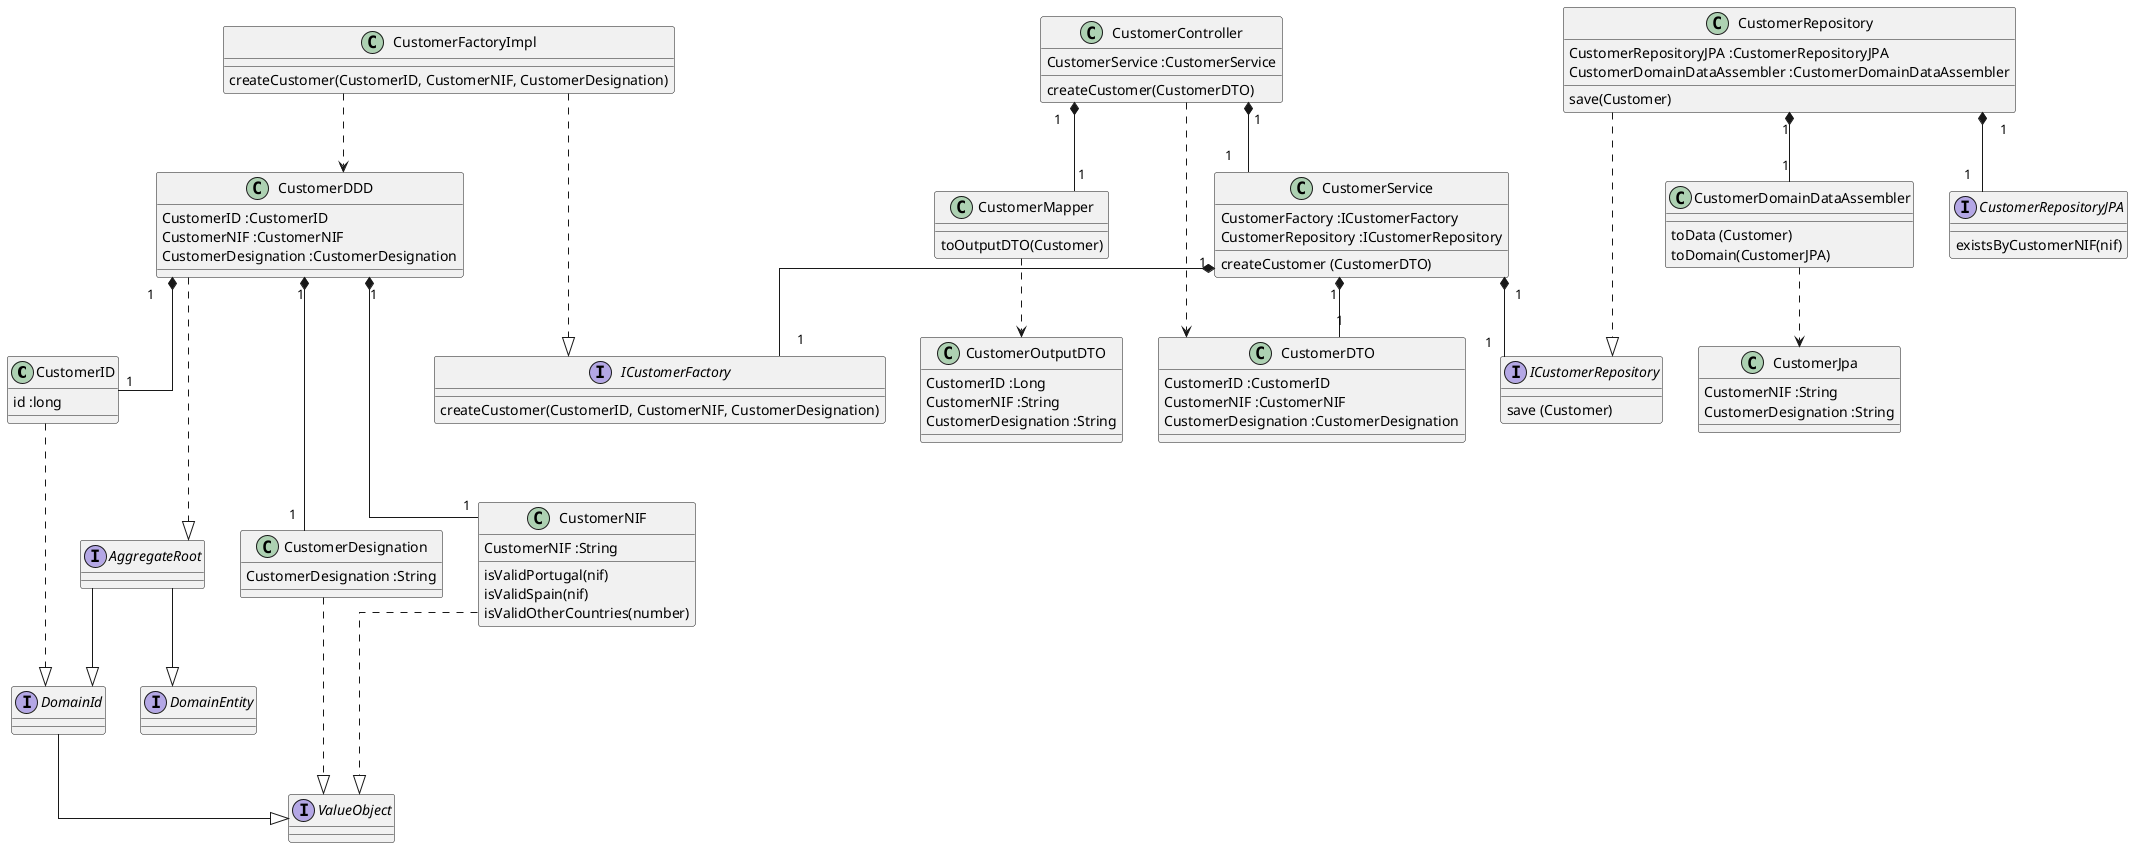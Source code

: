 @startuml
skinparam linetype ortho

class CustomerID {
id :long
}

class CustomerNIF {
CustomerNIF :String
isValidPortugal(nif)
isValidSpain(nif)
isValidOtherCountries(number)
}

class CustomerDesignation {
CustomerDesignation :String
}

class CustomerDDD {
CustomerID :CustomerID
CustomerNIF :CustomerNIF
CustomerDesignation :CustomerDesignation
}

class CustomerFactoryImpl{
createCustomer(CustomerID, CustomerNIF, CustomerDesignation)
}

interface ICustomerFactory{
createCustomer(CustomerID, CustomerNIF, CustomerDesignation)
}

class CustomerDTO{
CustomerID :CustomerID
CustomerNIF :CustomerNIF
CustomerDesignation :CustomerDesignation
}

class CustomerMapper {
toOutputDTO(Customer)
}

class CustomerOutputDTO {
CustomerID :Long
CustomerNIF :String
CustomerDesignation :String
}

class CustomerJpa{
CustomerNIF :String
CustomerDesignation :String
}

class CustomerDomainDataAssembler {
toData (Customer)
toDomain(CustomerJPA)
}

class CustomerController {
CustomerService :CustomerService
createCustomer(CustomerDTO)
}

interface CustomerRepositoryJPA {
existsByCustomerNIF(nif)
}

class CustomerRepository {
CustomerRepositoryJPA :CustomerRepositoryJPA
CustomerDomainDataAssembler :CustomerDomainDataAssembler
save(Customer)
}

interface ICustomerRepository {
save (Customer)
}

class CustomerService {
CustomerFactory :ICustomerFactory
CustomerRepository :ICustomerRepository
createCustomer (CustomerDTO)
}

interface AggregateRoot{
}
interface DomainEntity{
}
interface DomainId{
}

interface ValueObject{
}

AggregateRoot --|> DomainId
AggregateRoot --|> DomainEntity
DomainId --|> ValueObject
CustomerNIF -..|> ValueObject
CustomerDesignation -..|> ValueObject
CustomerID -..|> DomainId
CustomerRepository -..|> ICustomerRepository
CustomerRepository "1" *-- "1" CustomerRepositoryJPA
CustomerRepository "1" *-- "1" CustomerDomainDataAssembler
CustomerDDD -..|> AggregateRoot
CustomerFactoryImpl -..|> ICustomerFactory
CustomerFactoryImpl ..> CustomerDDD
CustomerDDD "1" *-- "1" CustomerID
CustomerDDD "1" *-- "1" CustomerDesignation
CustomerDDD "1" *-- "1" CustomerNIF
CustomerController "1" *-- "1" CustomerService
CustomerController "1" *-- "1" CustomerMapper
CustomerController ..> CustomerDTO
CustomerMapper ..> CustomerOutputDTO
CustomerService "1" *-- "1" ICustomerFactory
CustomerService "1" *-- "1" ICustomerRepository
CustomerService "1" *-- "1" CustomerDTO
CustomerDomainDataAssembler ..> CustomerJpa

@enduml